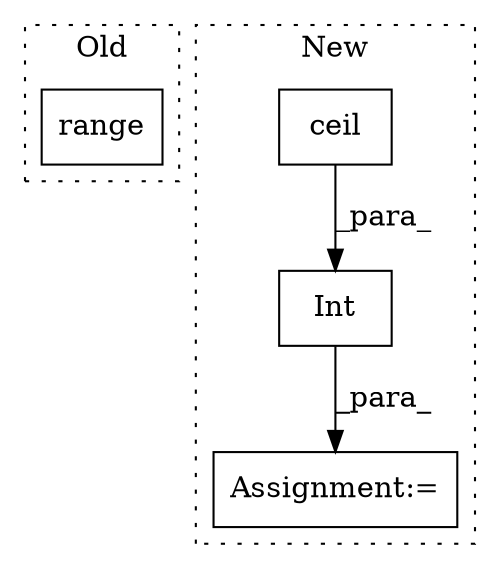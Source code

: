 digraph G {
subgraph cluster0 {
1 [label="range" a="32" s="2086,2099" l="6,1" shape="box"];
label = "Old";
style="dotted";
}
subgraph cluster1 {
2 [label="ceil" a="32" s="2014,2031" l="5,1" shape="box"];
3 [label="Int" a="32" s="2004,2032" l="4,1" shape="box"];
4 [label="Assignment:=" a="7" s="1952" l="1" shape="box"];
label = "New";
style="dotted";
}
2 -> 3 [label="_para_"];
3 -> 4 [label="_para_"];
}